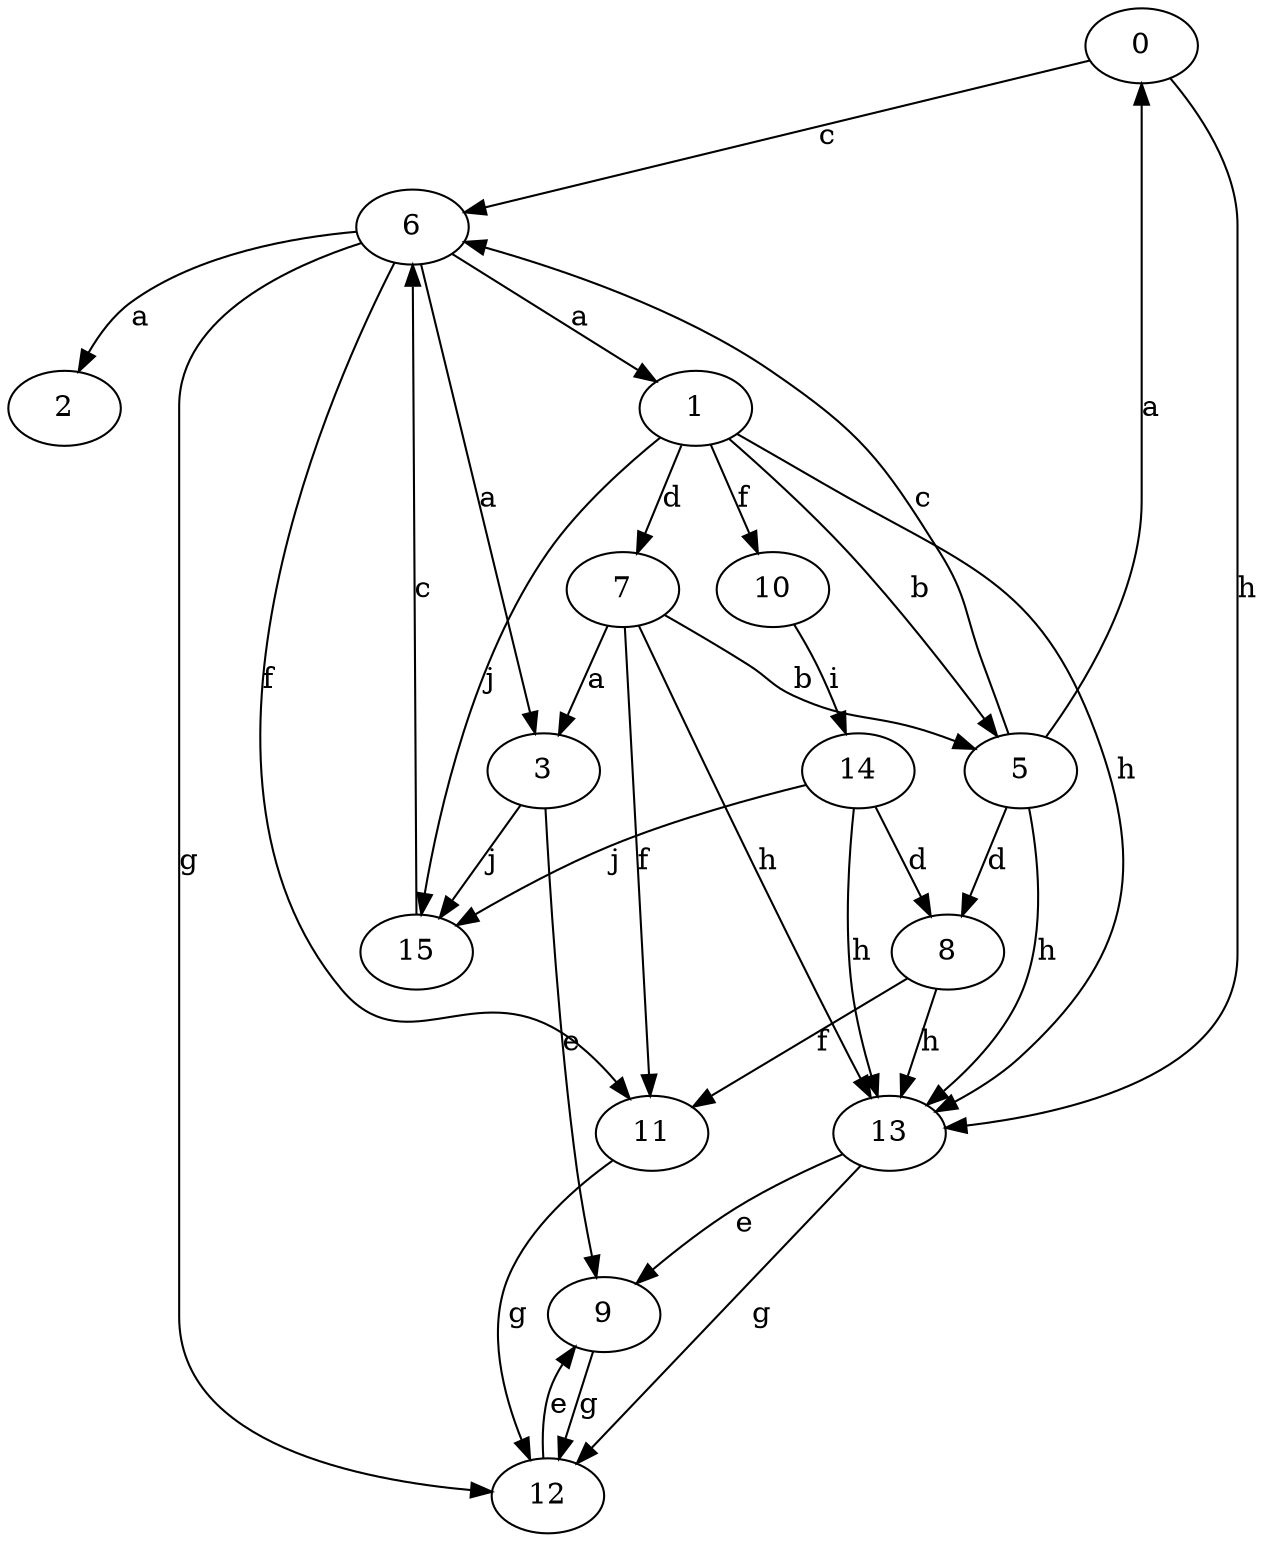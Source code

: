 strict digraph  {
0;
1;
2;
3;
5;
6;
7;
8;
9;
10;
11;
12;
13;
14;
15;
0 -> 6  [label=c];
0 -> 13  [label=h];
1 -> 5  [label=b];
1 -> 7  [label=d];
1 -> 10  [label=f];
1 -> 13  [label=h];
1 -> 15  [label=j];
3 -> 9  [label=e];
3 -> 15  [label=j];
5 -> 0  [label=a];
5 -> 6  [label=c];
5 -> 8  [label=d];
5 -> 13  [label=h];
6 -> 1  [label=a];
6 -> 2  [label=a];
6 -> 3  [label=a];
6 -> 11  [label=f];
6 -> 12  [label=g];
7 -> 3  [label=a];
7 -> 5  [label=b];
7 -> 11  [label=f];
7 -> 13  [label=h];
8 -> 11  [label=f];
8 -> 13  [label=h];
9 -> 12  [label=g];
10 -> 14  [label=i];
11 -> 12  [label=g];
12 -> 9  [label=e];
13 -> 9  [label=e];
13 -> 12  [label=g];
14 -> 8  [label=d];
14 -> 13  [label=h];
14 -> 15  [label=j];
15 -> 6  [label=c];
}

